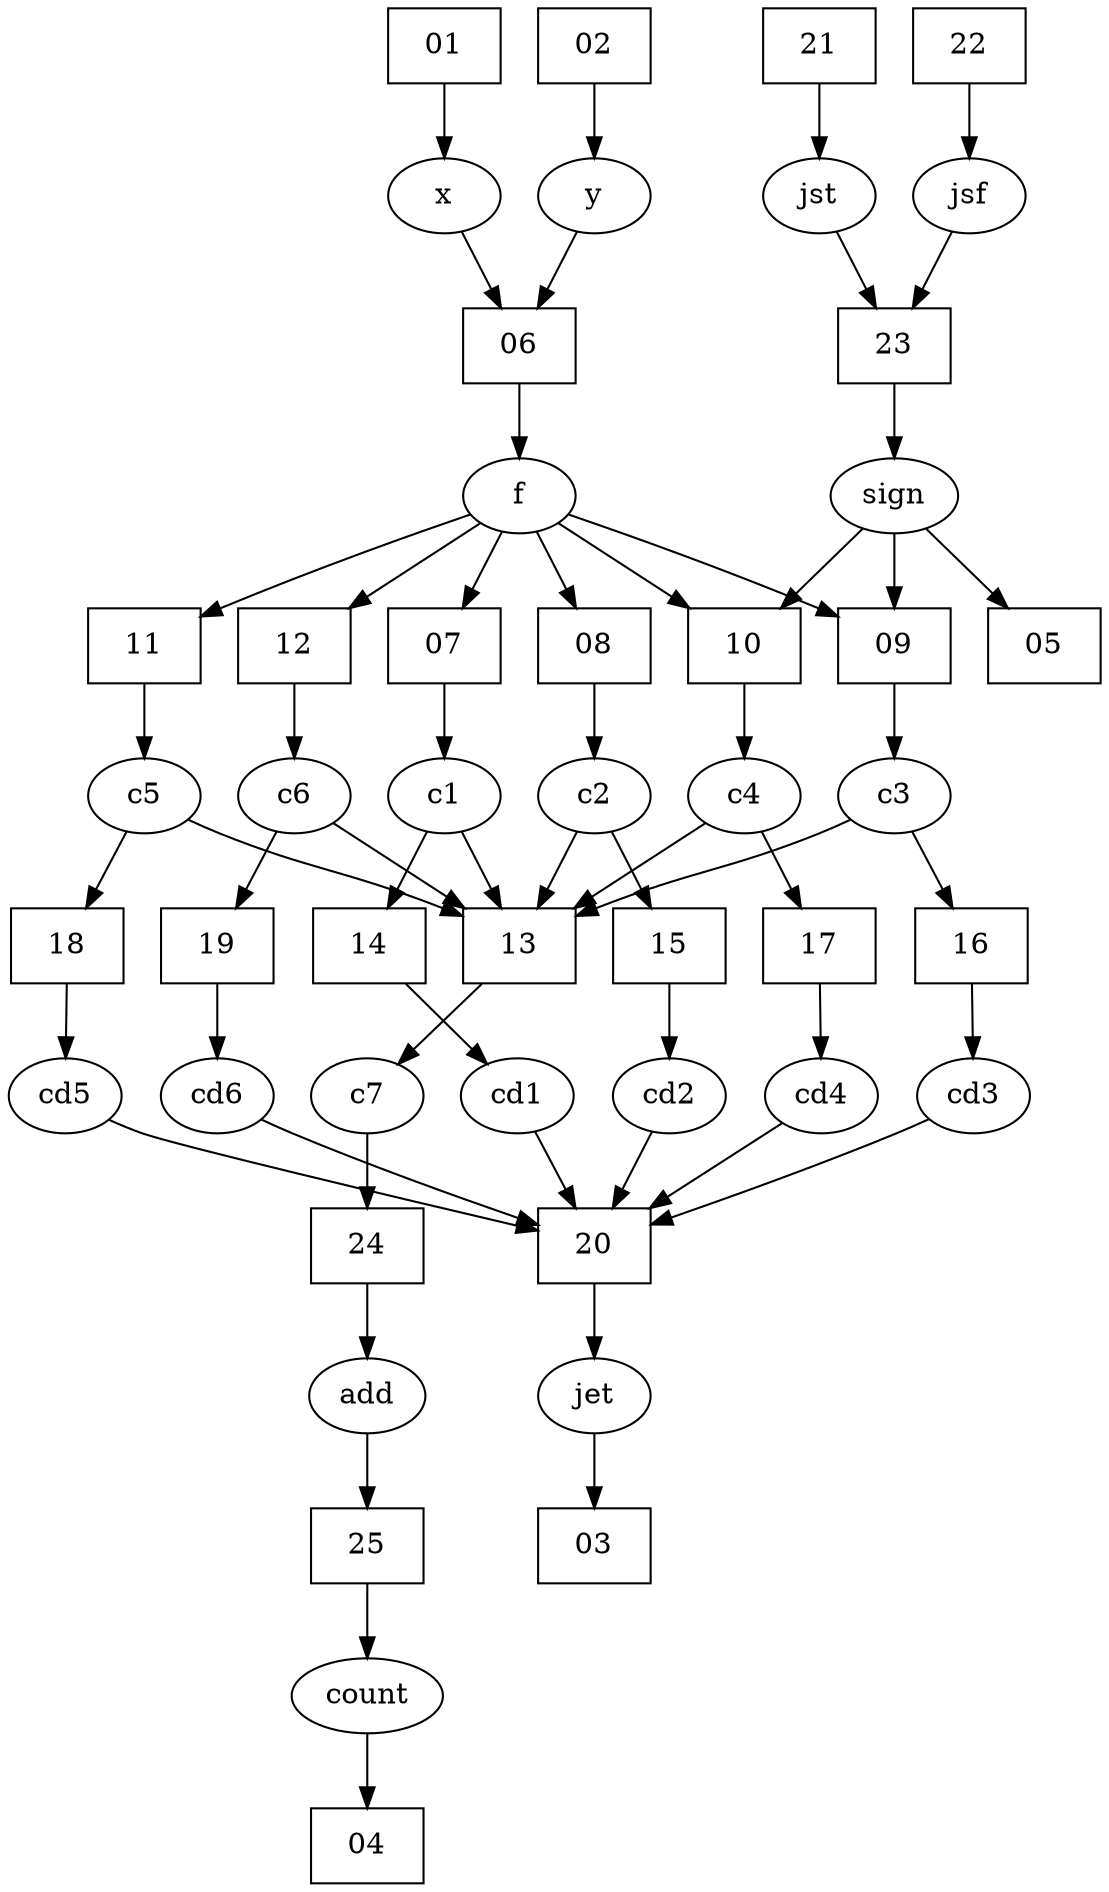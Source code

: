 digraph{ 
  01, 02, 03, 04, 05, 06, 07, 08, 09, 10 [shape = box]
  11, 12, 13, 14, 15, 16, 17, 18, 19 ,20 [shape = box]
  21, 22, 23, 24, 25 [shape = box]
  01 -> x -> 06
  02 -> y -> 06
  06 -> f -> 07, 08, 09 ,10, 11, 12
  07 -> c1 -> 13, 14
  08 -> c2 -> 13, 15
  09 -> c3 -> 13, 16
  10 -> c4 -> 13, 17
  11 -> c5 -> 13, 18
  12 -> c6 -> 13, 19
  13 -> c7 -> 24
  14 -> cd1 -> 20
  15 -> cd2 -> 20
  16 -> cd3 -> 20
  17 -> cd4 -> 20
  18 -> cd5 -> 20
  19 -> cd6 -> 20 -> jet -> 03
  21 -> jst -> 23
  22 -> jsf -> 23
  23 -> sign -> 05, 09, 10
  24 -> add -> 25 -> count -> 04
}